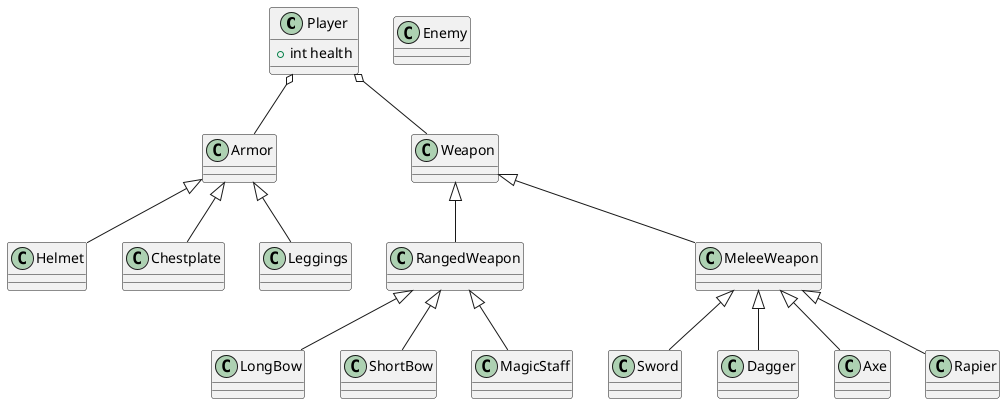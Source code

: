 @startuml Car

class Player {
    + int health
}

'Weapon classes

class Weapon {
    
}

class MeleeWeapon {
    
}

class RangedWeapon {
    
}

class  Sword {
    
}

class LongBow {
    
}

class ShortBow {
    
}

class Dagger {
    
}

class Axe {
    
}

class Rapier {
    
}

class MagicStaff {
    
}

Player o-- Weapon

RangedWeapon -up-|> Weapon
MeleeWeapon -up-|> Weapon

Sword -up-|> MeleeWeapon
Axe -up-|> MeleeWeapon
Dagger -up-|> MeleeWeapon
Rapier -up-|> MeleeWeapon

LongBow -up-|> RangedWeapon
ShortBow -up-|> RangedWeapon
MagicStaff -up-|> RangedWeapon

'Armor classes

Class Armor {
    
}

class Helmet {
    
}

class Chestplate {
    
}

class Leggings {
    
}

Helmet -up-|> Armor 
Chestplate -up-|> Armor
Leggings -up-|> Armor

Player o-- Armor

' Enemy classes

class Enemy {
    
}

@enduml